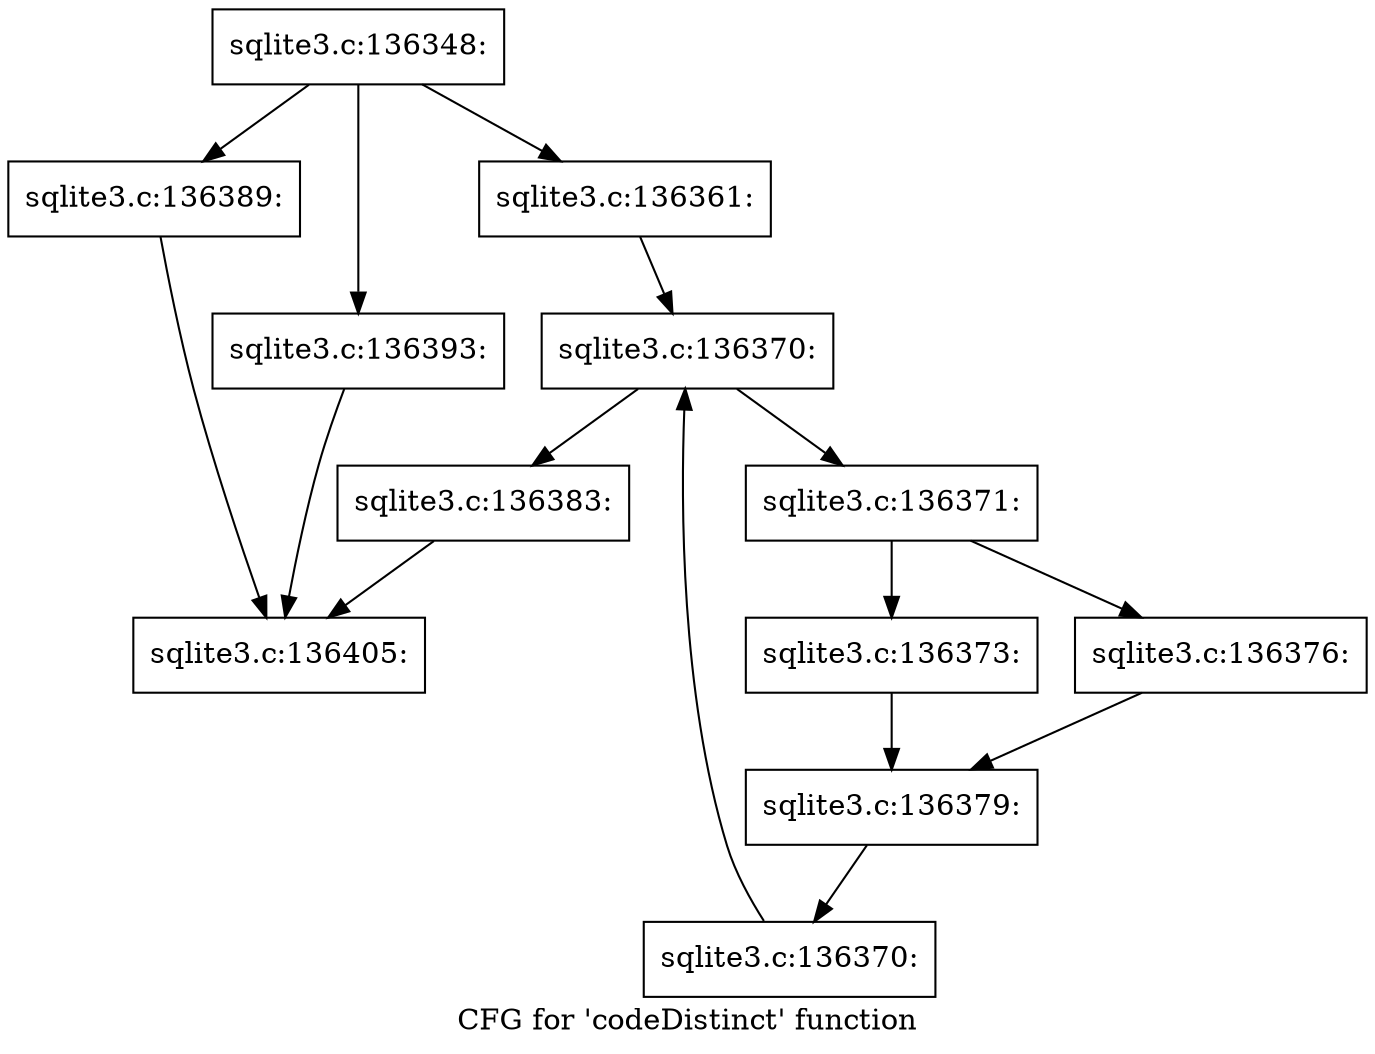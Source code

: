 digraph "CFG for 'codeDistinct' function" {
	label="CFG for 'codeDistinct' function";

	Node0x55c0f9b7b220 [shape=record,label="{sqlite3.c:136348:}"];
	Node0x55c0f9b7b220 -> Node0x55c0f9b7eb30;
	Node0x55c0f9b7b220 -> Node0x55c0f9b7ec40;
	Node0x55c0f9b7b220 -> Node0x55c0f9b81ed0;
	Node0x55c0f9b7ec40 [shape=record,label="{sqlite3.c:136361:}"];
	Node0x55c0f9b7ec40 -> Node0x55c0f9b80430;
	Node0x55c0f9b80430 [shape=record,label="{sqlite3.c:136370:}"];
	Node0x55c0f9b80430 -> Node0x55c0f9b80650;
	Node0x55c0f9b80430 -> Node0x55c0f9b80280;
	Node0x55c0f9b80650 [shape=record,label="{sqlite3.c:136371:}"];
	Node0x55c0f9b80650 -> Node0x55c0f9b81430;
	Node0x55c0f9b80650 -> Node0x55c0f9b814d0;
	Node0x55c0f9b81430 [shape=record,label="{sqlite3.c:136373:}"];
	Node0x55c0f9b81430 -> Node0x55c0f9b81480;
	Node0x55c0f9b814d0 [shape=record,label="{sqlite3.c:136376:}"];
	Node0x55c0f9b814d0 -> Node0x55c0f9b81480;
	Node0x55c0f9b81480 [shape=record,label="{sqlite3.c:136379:}"];
	Node0x55c0f9b81480 -> Node0x55c0f9b805c0;
	Node0x55c0f9b805c0 [shape=record,label="{sqlite3.c:136370:}"];
	Node0x55c0f9b805c0 -> Node0x55c0f9b80430;
	Node0x55c0f9b80280 [shape=record,label="{sqlite3.c:136383:}"];
	Node0x55c0f9b80280 -> Node0x55c0f9b7ea40;
	Node0x55c0f9b81ed0 [shape=record,label="{sqlite3.c:136389:}"];
	Node0x55c0f9b81ed0 -> Node0x55c0f9b7ea40;
	Node0x55c0f9b7eb30 [shape=record,label="{sqlite3.c:136393:}"];
	Node0x55c0f9b7eb30 -> Node0x55c0f9b7ea40;
	Node0x55c0f9b7ea40 [shape=record,label="{sqlite3.c:136405:}"];
}
